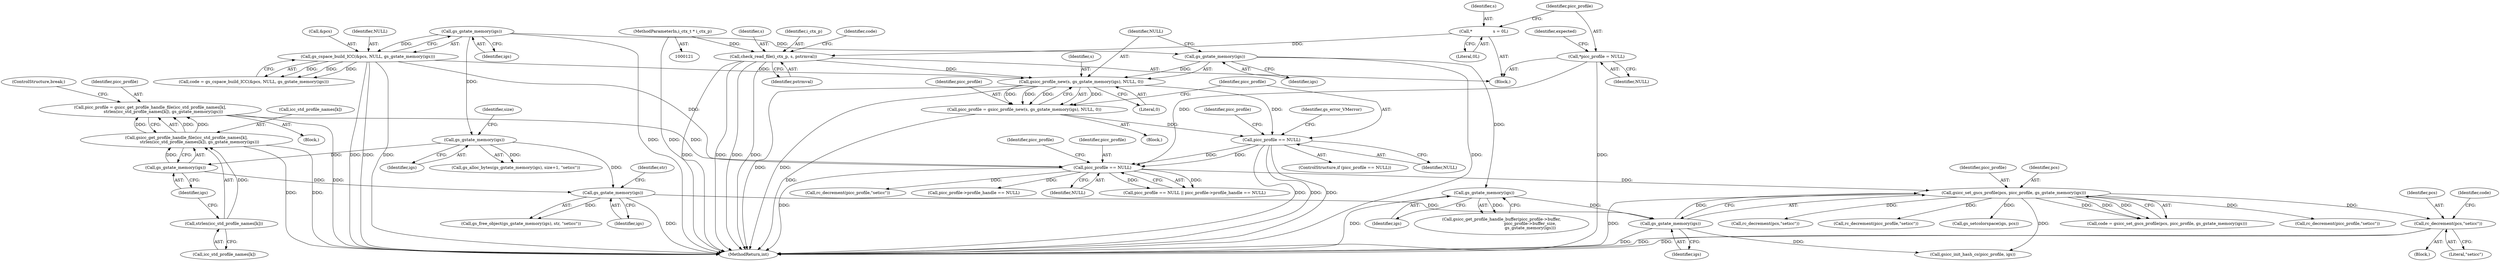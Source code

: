 digraph "0_ghostscript_67d760ab775dae4efe803b5944b0439aa3c0b04a@pointer" {
"1000325" [label="(Call,rc_decrement(pcs,\"seticc\"))"];
"1000312" [label="(Call,gsicc_set_gscs_profile(pcs, picc_profile, gs_gstate_memory(igs)))"];
"1000292" [label="(Call,picc_profile == NULL)"];
"1000241" [label="(Call,picc_profile = gsicc_get_profile_handle_file(icc_std_profile_names[k],\n                    strlen(icc_std_profile_names[k]), gs_gstate_memory(igs)))"];
"1000243" [label="(Call,gsicc_get_profile_handle_file(icc_std_profile_names[k],\n                    strlen(icc_std_profile_names[k]), gs_gstate_memory(igs)))"];
"1000247" [label="(Call,strlen(icc_std_profile_names[k]))"];
"1000251" [label="(Call,gs_gstate_memory(igs))"];
"1000201" [label="(Call,gs_gstate_memory(igs))"];
"1000167" [label="(Call,gs_gstate_memory(igs))"];
"1000270" [label="(Call,picc_profile == NULL)"];
"1000261" [label="(Call,picc_profile = gsicc_profile_new(s, gs_gstate_memory(igs), NULL, 0))"];
"1000263" [label="(Call,gsicc_profile_new(s, gs_gstate_memory(igs), NULL, 0))"];
"1000157" [label="(Call,check_read_file(i_ctx_p, s, pstrmval))"];
"1000122" [label="(MethodParameterIn,i_ctx_t * i_ctx_p)"];
"1000132" [label="(Call,*                s = 0L)"];
"1000265" [label="(Call,gs_gstate_memory(igs))"];
"1000163" [label="(Call,gs_cspace_build_ICC(&pcs, NULL, gs_gstate_memory(igs)))"];
"1000136" [label="(Call,*picc_profile = NULL)"];
"1000315" [label="(Call,gs_gstate_memory(igs))"];
"1000288" [label="(Call,gs_gstate_memory(igs))"];
"1000255" [label="(Call,gs_gstate_memory(igs))"];
"1000251" [label="(Call,gs_gstate_memory(igs))"];
"1000160" [label="(Identifier,pstrmval)"];
"1000240" [label="(Block,)"];
"1000268" [label="(Literal,0)"];
"1000166" [label="(Identifier,NULL)"];
"1000157" [label="(Call,check_read_file(i_ctx_p, s, pstrmval))"];
"1000589" [label="(MethodReturn,int)"];
"1000263" [label="(Call,gsicc_profile_new(s, gs_gstate_memory(igs), NULL, 0))"];
"1000138" [label="(Identifier,NULL)"];
"1000269" [label="(ControlStructure,if (picc_profile == NULL))"];
"1000295" [label="(Call,picc_profile->profile_handle == NULL)"];
"1000288" [label="(Call,gs_gstate_memory(igs))"];
"1000163" [label="(Call,gs_cspace_build_ICC(&pcs, NULL, gs_gstate_memory(igs)))"];
"1000202" [label="(Identifier,igs)"];
"1000243" [label="(Call,gsicc_get_profile_handle_file(icc_std_profile_names[k],\n                    strlen(icc_std_profile_names[k]), gs_gstate_memory(igs)))"];
"1000272" [label="(Identifier,NULL)"];
"1000261" [label="(Call,picc_profile = gsicc_profile_new(s, gs_gstate_memory(igs), NULL, 0))"];
"1000158" [label="(Identifier,i_ctx_p)"];
"1000326" [label="(Identifier,pcs)"];
"1000161" [label="(Call,code = gs_cspace_build_ICC(&pcs, NULL, gs_gstate_memory(igs)))"];
"1000265" [label="(Call,gs_gstate_memory(igs))"];
"1000142" [label="(Identifier,expected)"];
"1000201" [label="(Call,gs_gstate_memory(igs))"];
"1000294" [label="(Identifier,NULL)"];
"1000315" [label="(Call,gs_gstate_memory(igs))"];
"1000279" [label="(Identifier,picc_profile)"];
"1000162" [label="(Identifier,code)"];
"1000122" [label="(MethodParameterIn,i_ctx_t * i_ctx_p)"];
"1000132" [label="(Call,*                s = 0L)"];
"1000257" [label="(Identifier,str)"];
"1000271" [label="(Identifier,picc_profile)"];
"1000204" [label="(Identifier,size)"];
"1000266" [label="(Identifier,igs)"];
"1000297" [label="(Identifier,picc_profile)"];
"1000247" [label="(Call,strlen(icc_std_profile_names[k]))"];
"1000136" [label="(Call,*picc_profile = NULL)"];
"1000256" [label="(Identifier,igs)"];
"1000291" [label="(Call,picc_profile == NULL || picc_profile->profile_handle == NULL)"];
"1000292" [label="(Call,picc_profile == NULL)"];
"1000168" [label="(Identifier,igs)"];
"1000275" [label="(Identifier,gs_error_VMerror)"];
"1000281" [label="(Call,gsicc_get_profile_handle_buffer(picc_profile->buffer,\n                                            picc_profile->buffer_size,\n                                            gs_gstate_memory(igs)))"];
"1000383" [label="(Call,rc_decrement(pcs,\"seticc\"))"];
"1000314" [label="(Identifier,picc_profile)"];
"1000242" [label="(Identifier,picc_profile)"];
"1000200" [label="(Call,gs_alloc_bytes(gs_gstate_memory(igs), size+1, \"seticc\"))"];
"1000264" [label="(Identifier,s)"];
"1000254" [label="(Call,gs_free_object(gs_gstate_memory(igs), str, \"seticc\"))"];
"1000167" [label="(Call,gs_gstate_memory(igs))"];
"1000329" [label="(Identifier,code)"];
"1000322" [label="(Call,rc_decrement(picc_profile,\"seticc\"))"];
"1000262" [label="(Identifier,picc_profile)"];
"1000159" [label="(Identifier,s)"];
"1000134" [label="(Literal,0L)"];
"1000576" [label="(Call,gs_setcolorspace(igs, pcs))"];
"1000312" [label="(Call,gsicc_set_gscs_profile(pcs, picc_profile, gs_gstate_memory(igs)))"];
"1000310" [label="(Call,code = gsicc_set_gscs_profile(pcs, picc_profile, gs_gstate_memory(igs)))"];
"1000133" [label="(Identifier,s)"];
"1000270" [label="(Call,picc_profile == NULL)"];
"1000260" [label="(Block,)"];
"1000164" [label="(Call,&pcs)"];
"1000289" [label="(Identifier,igs)"];
"1000241" [label="(Call,picc_profile = gsicc_get_profile_handle_file(icc_std_profile_names[k],\n                    strlen(icc_std_profile_names[k]), gs_gstate_memory(igs)))"];
"1000301" [label="(Call,rc_decrement(picc_profile,\"seticc\"))"];
"1000327" [label="(Literal,\"seticc\")"];
"1000313" [label="(Identifier,pcs)"];
"1000325" [label="(Call,rc_decrement(pcs,\"seticc\"))"];
"1000126" [label="(Block,)"];
"1000316" [label="(Identifier,igs)"];
"1000321" [label="(Block,)"];
"1000253" [label="(ControlStructure,break;)"];
"1000252" [label="(Identifier,igs)"];
"1000380" [label="(Call,rc_decrement(picc_profile,\"seticc\"))"];
"1000244" [label="(Call,icc_std_profile_names[k])"];
"1000267" [label="(Identifier,NULL)"];
"1000137" [label="(Identifier,picc_profile)"];
"1000293" [label="(Identifier,picc_profile)"];
"1000388" [label="(Call,gsicc_init_hash_cs(picc_profile, igs))"];
"1000255" [label="(Call,gs_gstate_memory(igs))"];
"1000248" [label="(Call,icc_std_profile_names[k])"];
"1000325" -> "1000321"  [label="AST: "];
"1000325" -> "1000327"  [label="CFG: "];
"1000326" -> "1000325"  [label="AST: "];
"1000327" -> "1000325"  [label="AST: "];
"1000329" -> "1000325"  [label="CFG: "];
"1000325" -> "1000589"  [label="DDG: "];
"1000325" -> "1000589"  [label="DDG: "];
"1000312" -> "1000325"  [label="DDG: "];
"1000312" -> "1000310"  [label="AST: "];
"1000312" -> "1000315"  [label="CFG: "];
"1000313" -> "1000312"  [label="AST: "];
"1000314" -> "1000312"  [label="AST: "];
"1000315" -> "1000312"  [label="AST: "];
"1000310" -> "1000312"  [label="CFG: "];
"1000312" -> "1000589"  [label="DDG: "];
"1000312" -> "1000310"  [label="DDG: "];
"1000312" -> "1000310"  [label="DDG: "];
"1000312" -> "1000310"  [label="DDG: "];
"1000292" -> "1000312"  [label="DDG: "];
"1000315" -> "1000312"  [label="DDG: "];
"1000312" -> "1000322"  [label="DDG: "];
"1000312" -> "1000380"  [label="DDG: "];
"1000312" -> "1000383"  [label="DDG: "];
"1000312" -> "1000388"  [label="DDG: "];
"1000312" -> "1000576"  [label="DDG: "];
"1000292" -> "1000291"  [label="AST: "];
"1000292" -> "1000294"  [label="CFG: "];
"1000293" -> "1000292"  [label="AST: "];
"1000294" -> "1000292"  [label="AST: "];
"1000297" -> "1000292"  [label="CFG: "];
"1000291" -> "1000292"  [label="CFG: "];
"1000292" -> "1000589"  [label="DDG: "];
"1000292" -> "1000291"  [label="DDG: "];
"1000292" -> "1000291"  [label="DDG: "];
"1000241" -> "1000292"  [label="DDG: "];
"1000270" -> "1000292"  [label="DDG: "];
"1000270" -> "1000292"  [label="DDG: "];
"1000136" -> "1000292"  [label="DDG: "];
"1000163" -> "1000292"  [label="DDG: "];
"1000292" -> "1000295"  [label="DDG: "];
"1000292" -> "1000301"  [label="DDG: "];
"1000241" -> "1000240"  [label="AST: "];
"1000241" -> "1000243"  [label="CFG: "];
"1000242" -> "1000241"  [label="AST: "];
"1000243" -> "1000241"  [label="AST: "];
"1000253" -> "1000241"  [label="CFG: "];
"1000241" -> "1000589"  [label="DDG: "];
"1000243" -> "1000241"  [label="DDG: "];
"1000243" -> "1000241"  [label="DDG: "];
"1000243" -> "1000241"  [label="DDG: "];
"1000243" -> "1000251"  [label="CFG: "];
"1000244" -> "1000243"  [label="AST: "];
"1000247" -> "1000243"  [label="AST: "];
"1000251" -> "1000243"  [label="AST: "];
"1000243" -> "1000589"  [label="DDG: "];
"1000243" -> "1000589"  [label="DDG: "];
"1000247" -> "1000243"  [label="DDG: "];
"1000251" -> "1000243"  [label="DDG: "];
"1000247" -> "1000248"  [label="CFG: "];
"1000248" -> "1000247"  [label="AST: "];
"1000252" -> "1000247"  [label="CFG: "];
"1000251" -> "1000252"  [label="CFG: "];
"1000252" -> "1000251"  [label="AST: "];
"1000201" -> "1000251"  [label="DDG: "];
"1000251" -> "1000255"  [label="DDG: "];
"1000201" -> "1000200"  [label="AST: "];
"1000201" -> "1000202"  [label="CFG: "];
"1000202" -> "1000201"  [label="AST: "];
"1000204" -> "1000201"  [label="CFG: "];
"1000201" -> "1000200"  [label="DDG: "];
"1000167" -> "1000201"  [label="DDG: "];
"1000201" -> "1000255"  [label="DDG: "];
"1000167" -> "1000163"  [label="AST: "];
"1000167" -> "1000168"  [label="CFG: "];
"1000168" -> "1000167"  [label="AST: "];
"1000163" -> "1000167"  [label="CFG: "];
"1000167" -> "1000589"  [label="DDG: "];
"1000167" -> "1000163"  [label="DDG: "];
"1000167" -> "1000265"  [label="DDG: "];
"1000270" -> "1000269"  [label="AST: "];
"1000270" -> "1000272"  [label="CFG: "];
"1000271" -> "1000270"  [label="AST: "];
"1000272" -> "1000270"  [label="AST: "];
"1000275" -> "1000270"  [label="CFG: "];
"1000279" -> "1000270"  [label="CFG: "];
"1000270" -> "1000589"  [label="DDG: "];
"1000270" -> "1000589"  [label="DDG: "];
"1000270" -> "1000589"  [label="DDG: "];
"1000261" -> "1000270"  [label="DDG: "];
"1000263" -> "1000270"  [label="DDG: "];
"1000261" -> "1000260"  [label="AST: "];
"1000261" -> "1000263"  [label="CFG: "];
"1000262" -> "1000261"  [label="AST: "];
"1000263" -> "1000261"  [label="AST: "];
"1000271" -> "1000261"  [label="CFG: "];
"1000261" -> "1000589"  [label="DDG: "];
"1000263" -> "1000261"  [label="DDG: "];
"1000263" -> "1000261"  [label="DDG: "];
"1000263" -> "1000261"  [label="DDG: "];
"1000263" -> "1000261"  [label="DDG: "];
"1000263" -> "1000268"  [label="CFG: "];
"1000264" -> "1000263"  [label="AST: "];
"1000265" -> "1000263"  [label="AST: "];
"1000267" -> "1000263"  [label="AST: "];
"1000268" -> "1000263"  [label="AST: "];
"1000263" -> "1000589"  [label="DDG: "];
"1000263" -> "1000589"  [label="DDG: "];
"1000157" -> "1000263"  [label="DDG: "];
"1000265" -> "1000263"  [label="DDG: "];
"1000163" -> "1000263"  [label="DDG: "];
"1000157" -> "1000126"  [label="AST: "];
"1000157" -> "1000160"  [label="CFG: "];
"1000158" -> "1000157"  [label="AST: "];
"1000159" -> "1000157"  [label="AST: "];
"1000160" -> "1000157"  [label="AST: "];
"1000162" -> "1000157"  [label="CFG: "];
"1000157" -> "1000589"  [label="DDG: "];
"1000157" -> "1000589"  [label="DDG: "];
"1000157" -> "1000589"  [label="DDG: "];
"1000157" -> "1000589"  [label="DDG: "];
"1000122" -> "1000157"  [label="DDG: "];
"1000132" -> "1000157"  [label="DDG: "];
"1000122" -> "1000121"  [label="AST: "];
"1000122" -> "1000589"  [label="DDG: "];
"1000132" -> "1000126"  [label="AST: "];
"1000132" -> "1000134"  [label="CFG: "];
"1000133" -> "1000132"  [label="AST: "];
"1000134" -> "1000132"  [label="AST: "];
"1000137" -> "1000132"  [label="CFG: "];
"1000265" -> "1000266"  [label="CFG: "];
"1000266" -> "1000265"  [label="AST: "];
"1000267" -> "1000265"  [label="CFG: "];
"1000265" -> "1000589"  [label="DDG: "];
"1000265" -> "1000288"  [label="DDG: "];
"1000163" -> "1000161"  [label="AST: "];
"1000164" -> "1000163"  [label="AST: "];
"1000166" -> "1000163"  [label="AST: "];
"1000161" -> "1000163"  [label="CFG: "];
"1000163" -> "1000589"  [label="DDG: "];
"1000163" -> "1000589"  [label="DDG: "];
"1000163" -> "1000589"  [label="DDG: "];
"1000163" -> "1000161"  [label="DDG: "];
"1000163" -> "1000161"  [label="DDG: "];
"1000163" -> "1000161"  [label="DDG: "];
"1000136" -> "1000126"  [label="AST: "];
"1000136" -> "1000138"  [label="CFG: "];
"1000137" -> "1000136"  [label="AST: "];
"1000138" -> "1000136"  [label="AST: "];
"1000142" -> "1000136"  [label="CFG: "];
"1000136" -> "1000589"  [label="DDG: "];
"1000315" -> "1000316"  [label="CFG: "];
"1000316" -> "1000315"  [label="AST: "];
"1000315" -> "1000589"  [label="DDG: "];
"1000288" -> "1000315"  [label="DDG: "];
"1000255" -> "1000315"  [label="DDG: "];
"1000315" -> "1000388"  [label="DDG: "];
"1000288" -> "1000281"  [label="AST: "];
"1000288" -> "1000289"  [label="CFG: "];
"1000289" -> "1000288"  [label="AST: "];
"1000281" -> "1000288"  [label="CFG: "];
"1000288" -> "1000589"  [label="DDG: "];
"1000288" -> "1000281"  [label="DDG: "];
"1000255" -> "1000254"  [label="AST: "];
"1000255" -> "1000256"  [label="CFG: "];
"1000256" -> "1000255"  [label="AST: "];
"1000257" -> "1000255"  [label="CFG: "];
"1000255" -> "1000589"  [label="DDG: "];
"1000255" -> "1000254"  [label="DDG: "];
}
